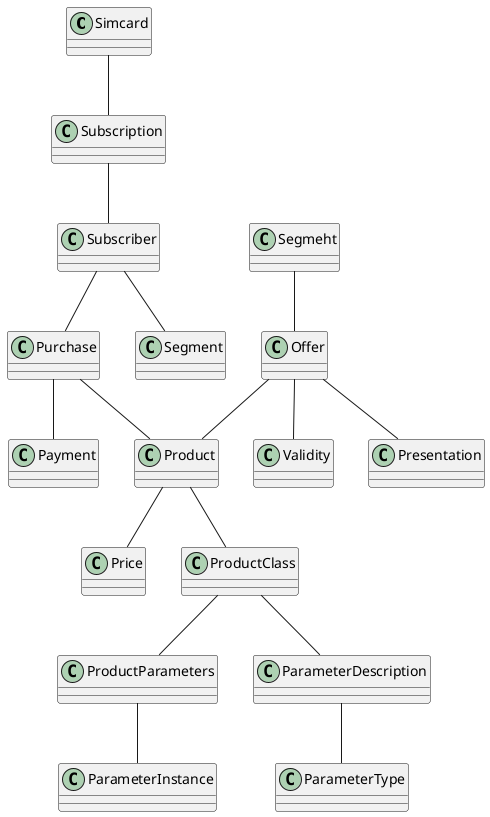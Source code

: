 @startuml
Simcard -- Subscription
Subscription -- Subscriber
Subscriber -- Purchase
Subscriber -- Segment
Segmeht  -- Offer
Purchase -- Product
Purchase -- Payment
Offer -- Validity
Offer -- Presentation
Offer -- Product
Product -- Price
Product -- ProductClass
ProductClass -- ProductParameters
ProductClass -- ParameterDescription
ProductParameters -- ParameterInstance
ParameterDescription -- ParameterType
@enduml
